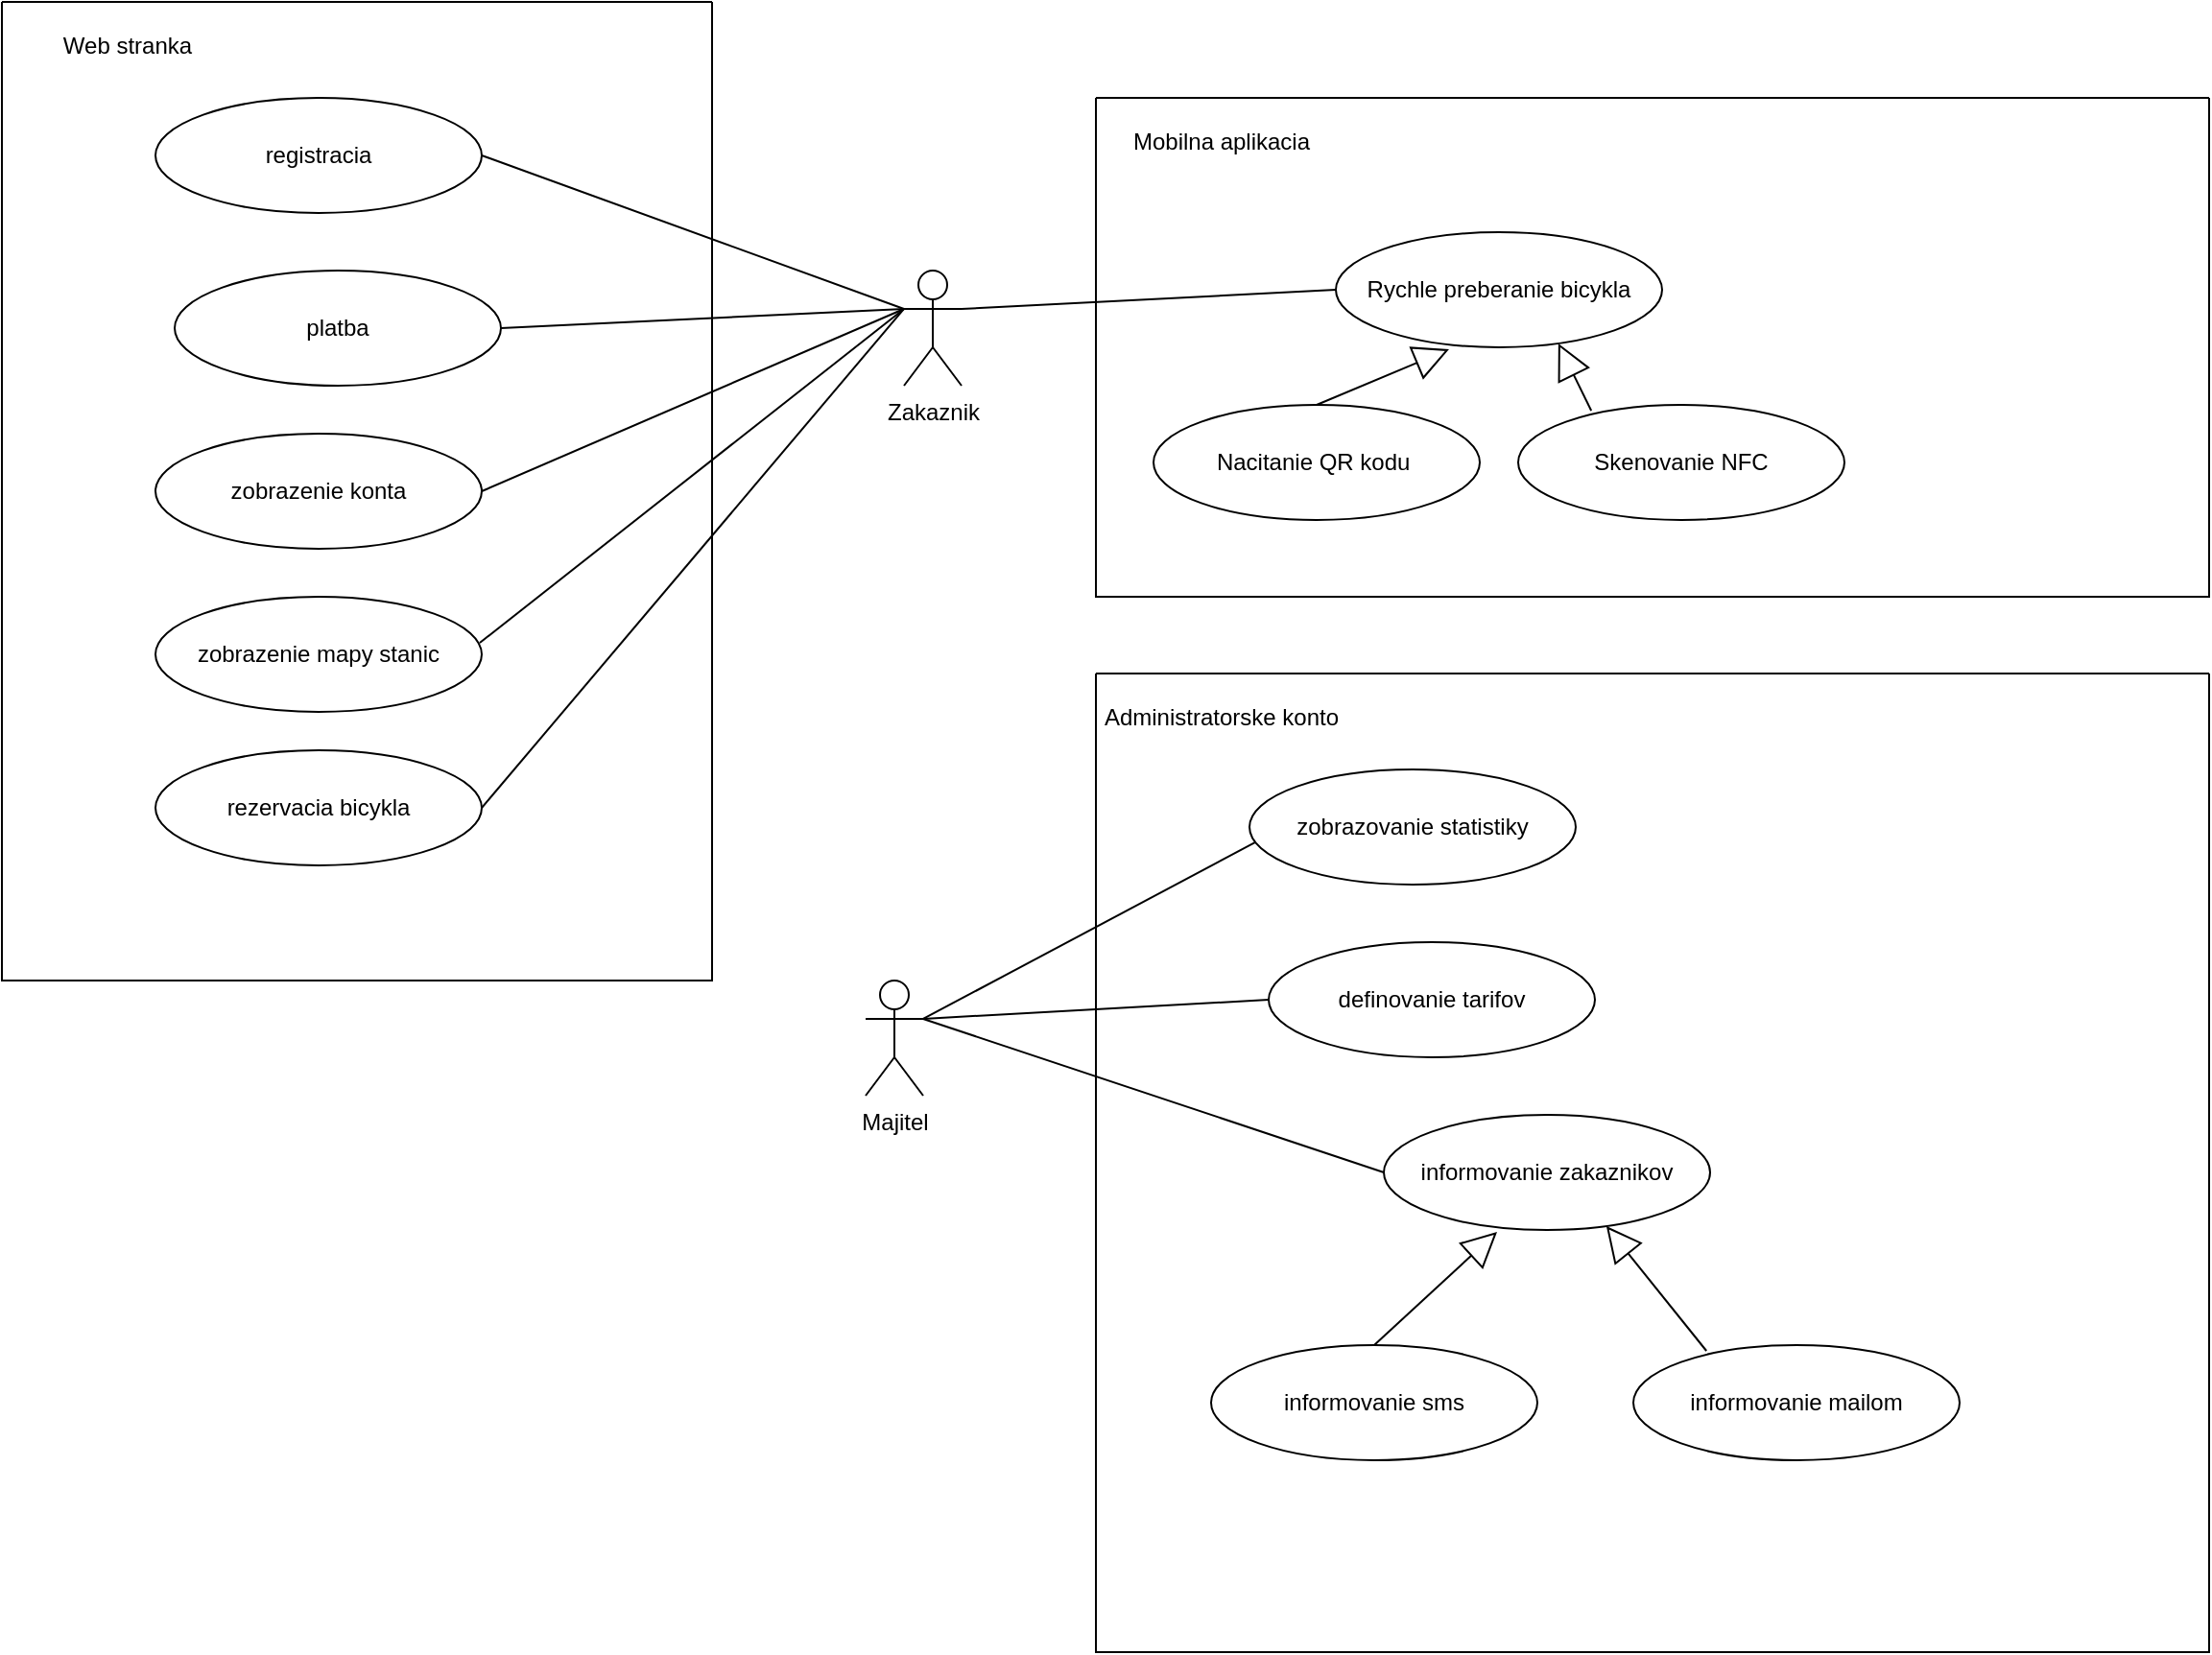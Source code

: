 <mxfile version="22.1.2" type="device">
  <diagram name="Page-1" id="LPmv4Nlpck59M49oez7Q">
    <mxGraphModel dx="1434" dy="843" grid="1" gridSize="10" guides="1" tooltips="1" connect="1" arrows="1" fold="1" page="1" pageScale="1" pageWidth="850" pageHeight="1100" math="0" shadow="0">
      <root>
        <mxCell id="0" />
        <mxCell id="1" parent="0" />
        <mxCell id="od8rOVdMQLq89FUdPXYa-1" value="Zakaznik" style="shape=umlActor;verticalLabelPosition=bottom;verticalAlign=top;html=1;outlineConnect=0;" parent="1" vertex="1">
          <mxGeometry x="560" y="300" width="30" height="60" as="geometry" />
        </mxCell>
        <mxCell id="od8rOVdMQLq89FUdPXYa-6" value="" style="swimlane;startSize=0;" parent="1" vertex="1">
          <mxGeometry x="90" y="160" width="370" height="510" as="geometry" />
        </mxCell>
        <mxCell id="od8rOVdMQLq89FUdPXYa-7" value="Web stranka" style="text;html=1;align=center;verticalAlign=middle;resizable=0;points=[];autosize=1;strokeColor=none;fillColor=none;" parent="od8rOVdMQLq89FUdPXYa-6" vertex="1">
          <mxGeometry x="20" y="8" width="90" height="30" as="geometry" />
        </mxCell>
        <mxCell id="od8rOVdMQLq89FUdPXYa-2" value="registracia" style="ellipse;whiteSpace=wrap;html=1;" parent="od8rOVdMQLq89FUdPXYa-6" vertex="1">
          <mxGeometry x="80" y="50" width="170" height="60" as="geometry" />
        </mxCell>
        <mxCell id="od8rOVdMQLq89FUdPXYa-9" value="platba" style="ellipse;whiteSpace=wrap;html=1;" parent="od8rOVdMQLq89FUdPXYa-6" vertex="1">
          <mxGeometry x="90" y="140" width="170" height="60" as="geometry" />
        </mxCell>
        <mxCell id="od8rOVdMQLq89FUdPXYa-10" value="zobrazenie konta" style="ellipse;whiteSpace=wrap;html=1;" parent="od8rOVdMQLq89FUdPXYa-6" vertex="1">
          <mxGeometry x="80" y="225" width="170" height="60" as="geometry" />
        </mxCell>
        <mxCell id="od8rOVdMQLq89FUdPXYa-11" value="zobrazenie mapy stanic" style="ellipse;whiteSpace=wrap;html=1;" parent="od8rOVdMQLq89FUdPXYa-6" vertex="1">
          <mxGeometry x="80" y="310" width="170" height="60" as="geometry" />
        </mxCell>
        <mxCell id="od8rOVdMQLq89FUdPXYa-12" value="rezervacia bicykla" style="ellipse;whiteSpace=wrap;html=1;" parent="od8rOVdMQLq89FUdPXYa-6" vertex="1">
          <mxGeometry x="80" y="390" width="170" height="60" as="geometry" />
        </mxCell>
        <mxCell id="od8rOVdMQLq89FUdPXYa-13" value="" style="swimlane;startSize=0;" parent="1" vertex="1">
          <mxGeometry x="660" y="210" width="580" height="260" as="geometry" />
        </mxCell>
        <mxCell id="od8rOVdMQLq89FUdPXYa-14" value="Mobilna aplikacia" style="text;html=1;align=center;verticalAlign=middle;resizable=0;points=[];autosize=1;strokeColor=none;fillColor=none;" parent="od8rOVdMQLq89FUdPXYa-13" vertex="1">
          <mxGeometry x="5" y="8" width="120" height="30" as="geometry" />
        </mxCell>
        <mxCell id="Mwe_9OMBocvZnsdAGsMT-3" value="Rychle preberanie bicykla" style="ellipse;whiteSpace=wrap;html=1;" vertex="1" parent="od8rOVdMQLq89FUdPXYa-13">
          <mxGeometry x="125" y="70" width="170" height="60" as="geometry" />
        </mxCell>
        <mxCell id="Mwe_9OMBocvZnsdAGsMT-4" value="Skenovanie NFC" style="ellipse;whiteSpace=wrap;html=1;" vertex="1" parent="od8rOVdMQLq89FUdPXYa-13">
          <mxGeometry x="220" y="160" width="170" height="60" as="geometry" />
        </mxCell>
        <mxCell id="Mwe_9OMBocvZnsdAGsMT-5" value="Nacitanie QR kodu&amp;nbsp;" style="ellipse;whiteSpace=wrap;html=1;" vertex="1" parent="od8rOVdMQLq89FUdPXYa-13">
          <mxGeometry x="30" y="160" width="170" height="60" as="geometry" />
        </mxCell>
        <mxCell id="Mwe_9OMBocvZnsdAGsMT-6" value="" style="endArrow=block;endSize=16;endFill=0;html=1;rounded=0;exitX=0.5;exitY=0;exitDx=0;exitDy=0;entryX=0.347;entryY=1.017;entryDx=0;entryDy=0;entryPerimeter=0;" edge="1" parent="od8rOVdMQLq89FUdPXYa-13" source="Mwe_9OMBocvZnsdAGsMT-5" target="Mwe_9OMBocvZnsdAGsMT-3">
          <mxGeometry width="160" relative="1" as="geometry">
            <mxPoint y="170" as="sourcePoint" />
            <mxPoint x="160" y="170" as="targetPoint" />
          </mxGeometry>
        </mxCell>
        <mxCell id="Mwe_9OMBocvZnsdAGsMT-7" value="" style="endArrow=block;endSize=16;endFill=0;html=1;rounded=0;exitX=0.224;exitY=0.05;exitDx=0;exitDy=0;entryX=0.682;entryY=0.967;entryDx=0;entryDy=0;entryPerimeter=0;exitPerimeter=0;" edge="1" parent="od8rOVdMQLq89FUdPXYa-13" source="Mwe_9OMBocvZnsdAGsMT-4" target="Mwe_9OMBocvZnsdAGsMT-3">
          <mxGeometry width="160" relative="1" as="geometry">
            <mxPoint x="185" y="370" as="sourcePoint" />
            <mxPoint x="249" y="281" as="targetPoint" />
          </mxGeometry>
        </mxCell>
        <mxCell id="od8rOVdMQLq89FUdPXYa-21" value="" style="endArrow=none;html=1;rounded=0;exitX=1;exitY=0.5;exitDx=0;exitDy=0;entryX=0;entryY=0.333;entryDx=0;entryDy=0;entryPerimeter=0;" parent="1" source="od8rOVdMQLq89FUdPXYa-2" target="od8rOVdMQLq89FUdPXYa-1" edge="1">
          <mxGeometry width="50" height="50" relative="1" as="geometry">
            <mxPoint x="630" y="390" as="sourcePoint" />
            <mxPoint x="680" y="340" as="targetPoint" />
          </mxGeometry>
        </mxCell>
        <mxCell id="od8rOVdMQLq89FUdPXYa-22" value="" style="endArrow=none;html=1;rounded=0;exitX=1;exitY=0.5;exitDx=0;exitDy=0;entryX=0;entryY=0.333;entryDx=0;entryDy=0;entryPerimeter=0;" parent="1" source="od8rOVdMQLq89FUdPXYa-9" target="od8rOVdMQLq89FUdPXYa-1" edge="1">
          <mxGeometry width="50" height="50" relative="1" as="geometry">
            <mxPoint x="340" y="290" as="sourcePoint" />
            <mxPoint x="560" y="370" as="targetPoint" />
          </mxGeometry>
        </mxCell>
        <mxCell id="od8rOVdMQLq89FUdPXYa-23" value="" style="endArrow=none;html=1;rounded=0;exitX=1;exitY=0.5;exitDx=0;exitDy=0;entryX=0;entryY=0.333;entryDx=0;entryDy=0;entryPerimeter=0;" parent="1" source="od8rOVdMQLq89FUdPXYa-10" target="od8rOVdMQLq89FUdPXYa-1" edge="1">
          <mxGeometry width="50" height="50" relative="1" as="geometry">
            <mxPoint x="360" y="260" as="sourcePoint" />
            <mxPoint x="580" y="340" as="targetPoint" />
          </mxGeometry>
        </mxCell>
        <mxCell id="od8rOVdMQLq89FUdPXYa-24" value="" style="endArrow=none;html=1;rounded=0;exitX=0.994;exitY=0.4;exitDx=0;exitDy=0;exitPerimeter=0;" parent="1" source="od8rOVdMQLq89FUdPXYa-11" edge="1">
          <mxGeometry width="50" height="50" relative="1" as="geometry">
            <mxPoint x="370" y="270" as="sourcePoint" />
            <mxPoint x="560" y="320" as="targetPoint" />
          </mxGeometry>
        </mxCell>
        <mxCell id="od8rOVdMQLq89FUdPXYa-25" value="" style="endArrow=none;html=1;rounded=0;exitX=1;exitY=0.5;exitDx=0;exitDy=0;entryX=0;entryY=0.333;entryDx=0;entryDy=0;entryPerimeter=0;" parent="1" source="od8rOVdMQLq89FUdPXYa-12" target="od8rOVdMQLq89FUdPXYa-1" edge="1">
          <mxGeometry width="50" height="50" relative="1" as="geometry">
            <mxPoint x="380" y="280" as="sourcePoint" />
            <mxPoint x="600" y="360" as="targetPoint" />
          </mxGeometry>
        </mxCell>
        <mxCell id="od8rOVdMQLq89FUdPXYa-38" value="" style="swimlane;startSize=0;" parent="1" vertex="1">
          <mxGeometry x="660" y="510" width="580" height="510" as="geometry" />
        </mxCell>
        <mxCell id="od8rOVdMQLq89FUdPXYa-39" value="Administratorske konto" style="text;html=1;align=center;verticalAlign=middle;resizable=0;points=[];autosize=1;strokeColor=none;fillColor=none;" parent="od8rOVdMQLq89FUdPXYa-38" vertex="1">
          <mxGeometry x="-10" y="8" width="150" height="30" as="geometry" />
        </mxCell>
        <mxCell id="od8rOVdMQLq89FUdPXYa-40" value="zobrazovanie statistiky" style="ellipse;whiteSpace=wrap;html=1;" parent="od8rOVdMQLq89FUdPXYa-38" vertex="1">
          <mxGeometry x="80" y="50" width="170" height="60" as="geometry" />
        </mxCell>
        <mxCell id="od8rOVdMQLq89FUdPXYa-41" value="definovanie tarifov" style="ellipse;whiteSpace=wrap;html=1;" parent="od8rOVdMQLq89FUdPXYa-38" vertex="1">
          <mxGeometry x="90" y="140" width="170" height="60" as="geometry" />
        </mxCell>
        <mxCell id="od8rOVdMQLq89FUdPXYa-44" value="informovanie zakaznikov" style="ellipse;whiteSpace=wrap;html=1;" parent="od8rOVdMQLq89FUdPXYa-38" vertex="1">
          <mxGeometry x="150" y="230" width="170" height="60" as="geometry" />
        </mxCell>
        <mxCell id="od8rOVdMQLq89FUdPXYa-45" value="informovanie mailom" style="ellipse;whiteSpace=wrap;html=1;" parent="od8rOVdMQLq89FUdPXYa-38" vertex="1">
          <mxGeometry x="280" y="350" width="170" height="60" as="geometry" />
        </mxCell>
        <mxCell id="od8rOVdMQLq89FUdPXYa-46" value="informovanie sms" style="ellipse;whiteSpace=wrap;html=1;" parent="od8rOVdMQLq89FUdPXYa-38" vertex="1">
          <mxGeometry x="60" y="350" width="170" height="60" as="geometry" />
        </mxCell>
        <mxCell id="Mwe_9OMBocvZnsdAGsMT-1" value="" style="endArrow=block;endSize=16;endFill=0;html=1;rounded=0;exitX=0.5;exitY=0;exitDx=0;exitDy=0;entryX=0.347;entryY=1.017;entryDx=0;entryDy=0;entryPerimeter=0;" edge="1" parent="od8rOVdMQLq89FUdPXYa-38" source="od8rOVdMQLq89FUdPXYa-46" target="od8rOVdMQLq89FUdPXYa-44">
          <mxGeometry width="160" relative="1" as="geometry">
            <mxPoint x="-30" y="200" as="sourcePoint" />
            <mxPoint x="130" y="200" as="targetPoint" />
          </mxGeometry>
        </mxCell>
        <mxCell id="Mwe_9OMBocvZnsdAGsMT-2" value="" style="endArrow=block;endSize=16;endFill=0;html=1;rounded=0;exitX=0.224;exitY=0.05;exitDx=0;exitDy=0;entryX=0.682;entryY=0.967;entryDx=0;entryDy=0;entryPerimeter=0;exitPerimeter=0;" edge="1" parent="od8rOVdMQLq89FUdPXYa-38" source="od8rOVdMQLq89FUdPXYa-45" target="od8rOVdMQLq89FUdPXYa-44">
          <mxGeometry width="160" relative="1" as="geometry">
            <mxPoint x="155" y="400" as="sourcePoint" />
            <mxPoint x="219" y="311" as="targetPoint" />
          </mxGeometry>
        </mxCell>
        <mxCell id="od8rOVdMQLq89FUdPXYa-49" value="Majitel" style="shape=umlActor;verticalLabelPosition=bottom;verticalAlign=top;html=1;outlineConnect=0;" parent="1" vertex="1">
          <mxGeometry x="540" y="670" width="30" height="60" as="geometry" />
        </mxCell>
        <mxCell id="od8rOVdMQLq89FUdPXYa-53" value="" style="endArrow=none;html=1;rounded=0;exitX=1;exitY=0.333;exitDx=0;exitDy=0;exitPerimeter=0;entryX=0;entryY=0.5;entryDx=0;entryDy=0;" parent="1" source="od8rOVdMQLq89FUdPXYa-49" target="od8rOVdMQLq89FUdPXYa-41" edge="1">
          <mxGeometry width="50" height="50" relative="1" as="geometry">
            <mxPoint x="630" y="840" as="sourcePoint" />
            <mxPoint x="680" y="790" as="targetPoint" />
          </mxGeometry>
        </mxCell>
        <mxCell id="od8rOVdMQLq89FUdPXYa-54" value="" style="endArrow=none;html=1;rounded=0;exitX=1;exitY=0.333;exitDx=0;exitDy=0;exitPerimeter=0;entryX=0.018;entryY=0.633;entryDx=0;entryDy=0;entryPerimeter=0;" parent="1" source="od8rOVdMQLq89FUdPXYa-49" target="od8rOVdMQLq89FUdPXYa-40" edge="1">
          <mxGeometry width="50" height="50" relative="1" as="geometry">
            <mxPoint x="590" y="920" as="sourcePoint" />
            <mxPoint x="780" y="890" as="targetPoint" />
          </mxGeometry>
        </mxCell>
        <mxCell id="od8rOVdMQLq89FUdPXYa-55" value="" style="endArrow=none;html=1;rounded=0;exitX=1;exitY=0.333;exitDx=0;exitDy=0;exitPerimeter=0;entryX=0;entryY=0.5;entryDx=0;entryDy=0;" parent="1" source="od8rOVdMQLq89FUdPXYa-49" target="od8rOVdMQLq89FUdPXYa-44" edge="1">
          <mxGeometry width="50" height="50" relative="1" as="geometry">
            <mxPoint x="600" y="930" as="sourcePoint" />
            <mxPoint x="790" y="900" as="targetPoint" />
          </mxGeometry>
        </mxCell>
        <mxCell id="Mwe_9OMBocvZnsdAGsMT-8" value="" style="endArrow=none;html=1;rounded=0;exitX=1;exitY=0.333;exitDx=0;exitDy=0;exitPerimeter=0;entryX=0;entryY=0.5;entryDx=0;entryDy=0;" edge="1" parent="1" target="Mwe_9OMBocvZnsdAGsMT-3" source="od8rOVdMQLq89FUdPXYa-1">
          <mxGeometry width="50" height="50" relative="1" as="geometry">
            <mxPoint x="620" y="330" as="sourcePoint" />
            <mxPoint x="830" y="320" as="targetPoint" />
          </mxGeometry>
        </mxCell>
      </root>
    </mxGraphModel>
  </diagram>
</mxfile>
